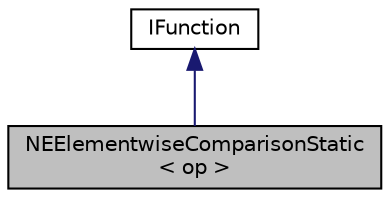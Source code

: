 digraph "NEElementwiseComparisonStatic&lt; op &gt;"
{
 // LATEX_PDF_SIZE
  edge [fontname="Helvetica",fontsize="10",labelfontname="Helvetica",labelfontsize="10"];
  node [fontname="Helvetica",fontsize="10",shape=record];
  Node1 [label="NEElementwiseComparisonStatic\l\< op \>",height=0.2,width=0.4,color="black", fillcolor="grey75", style="filled", fontcolor="black",tooltip="Basic function to run cpu::kernels::CpuComparisonKernel."];
  Node2 -> Node1 [dir="back",color="midnightblue",fontsize="10",style="solid",fontname="Helvetica"];
  Node2 [label="IFunction",height=0.2,width=0.4,color="black", fillcolor="white", style="filled",URL="$classarm__compute_1_1_i_function.xhtml",tooltip="Base class for all functions."];
}

